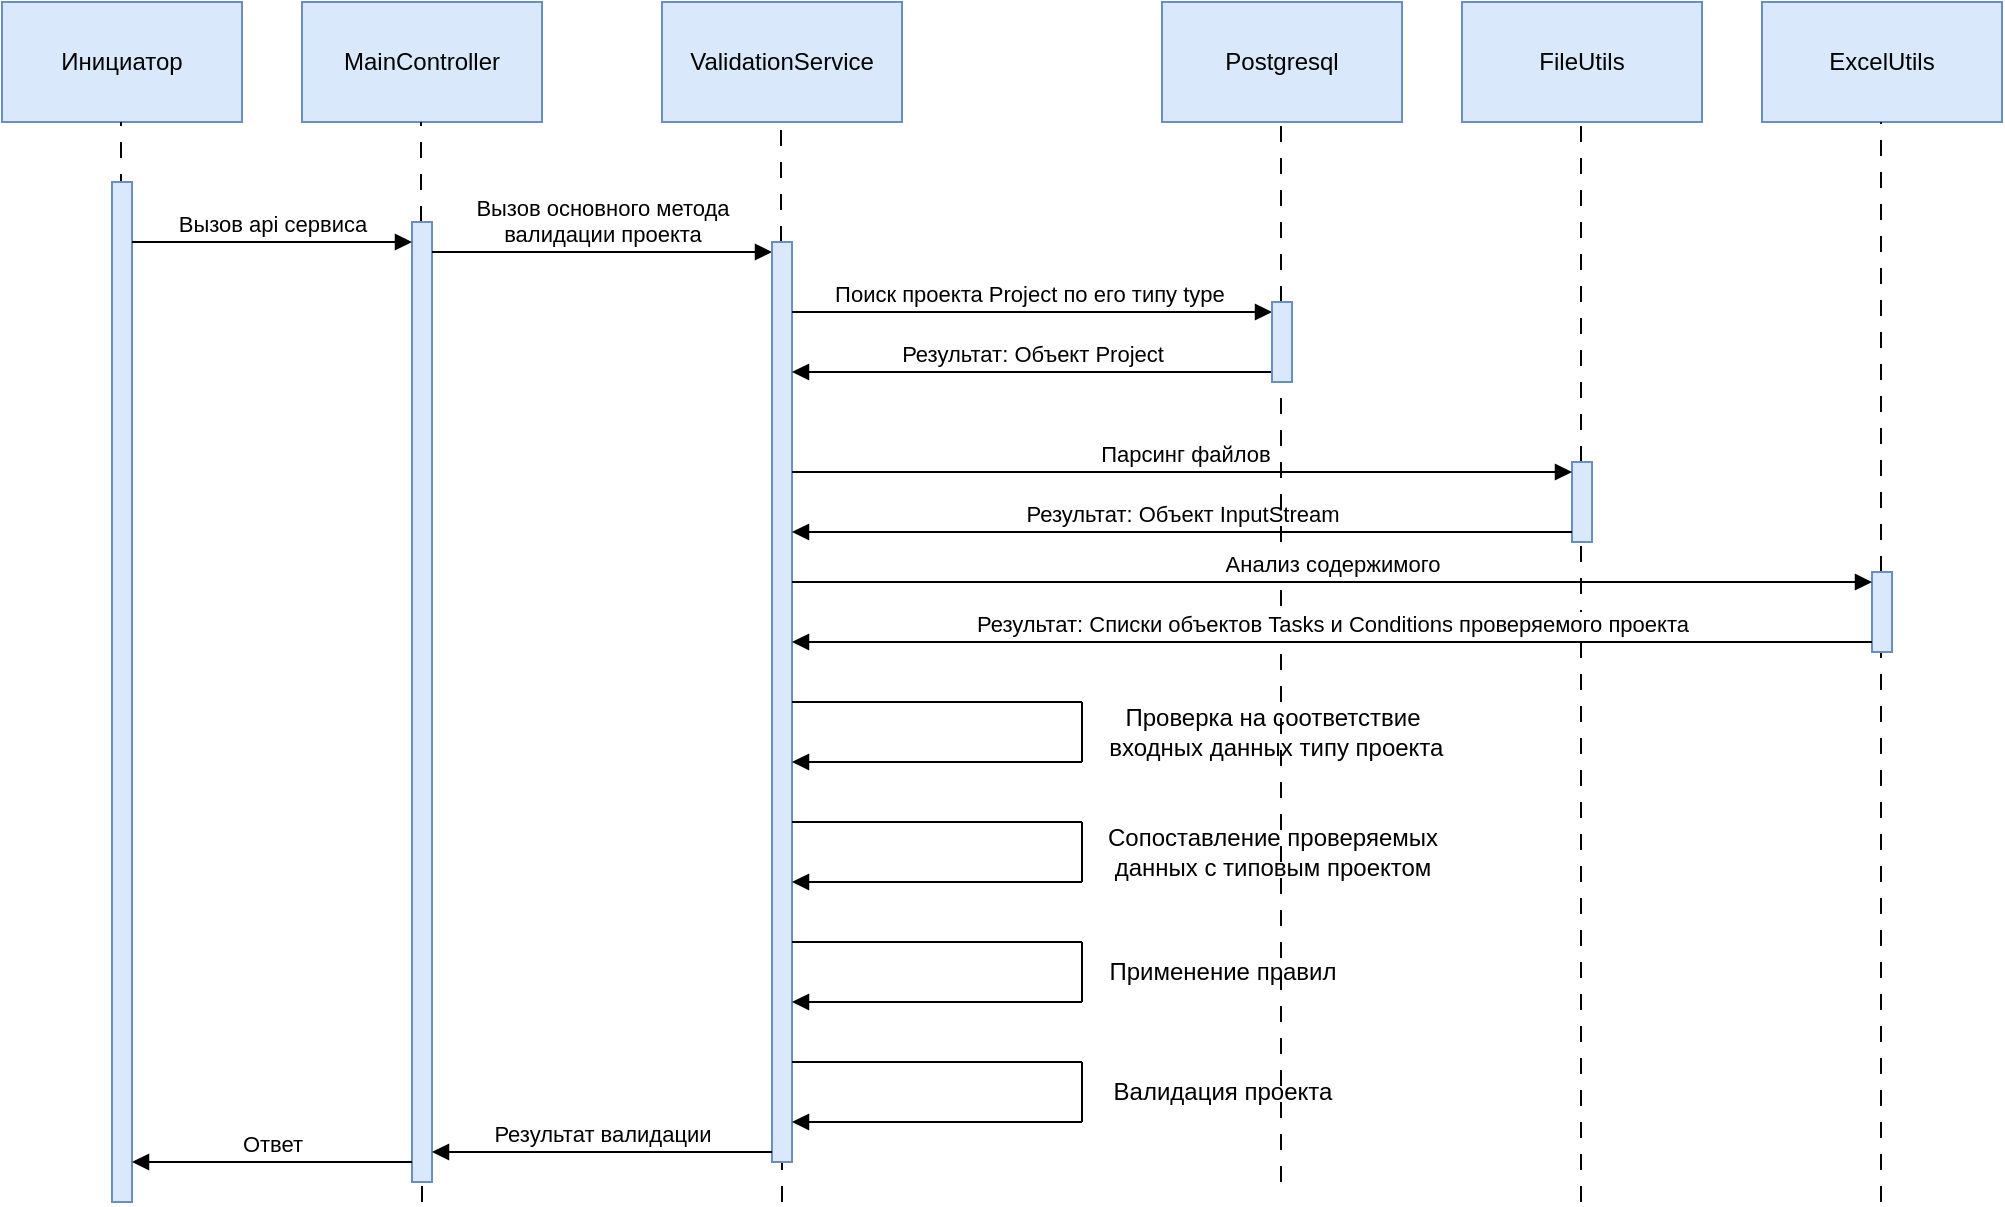 <mxfile version="24.0.1" type="device" pages="3">
  <diagram name="Page-1" id="13e1069c-82ec-6db2-03f1-153e76fe0fe0">
    <mxGraphModel dx="1386" dy="791" grid="1" gridSize="10" guides="1" tooltips="1" connect="1" arrows="1" fold="1" page="1" pageScale="1" pageWidth="1100" pageHeight="850" background="none" math="0" shadow="0">
      <root>
        <mxCell id="0" />
        <mxCell id="1" parent="0" />
        <mxCell id="MmYFUs6cZQGzygTy3TNe-7" value="MainController" style="rounded=0;whiteSpace=wrap;html=1;fillColor=#dae8fc;strokeColor=#6c8ebf;" vertex="1" parent="1">
          <mxGeometry x="370" y="120" width="120" height="60" as="geometry" />
        </mxCell>
        <mxCell id="MmYFUs6cZQGzygTy3TNe-8" value="ValidationService" style="rounded=0;whiteSpace=wrap;html=1;fillColor=#dae8fc;strokeColor=#6c8ebf;" vertex="1" parent="1">
          <mxGeometry x="550" y="120" width="120" height="60" as="geometry" />
        </mxCell>
        <mxCell id="MmYFUs6cZQGzygTy3TNe-9" value="Postgresql" style="rounded=0;whiteSpace=wrap;html=1;fillColor=#dae8fc;strokeColor=#6c8ebf;" vertex="1" parent="1">
          <mxGeometry x="800" y="120" width="120" height="60" as="geometry" />
        </mxCell>
        <mxCell id="MmYFUs6cZQGzygTy3TNe-10" value="" style="endArrow=none;dashed=1;html=1;rounded=0;dashPattern=8 8;" edge="1" parent="1">
          <mxGeometry width="50" height="50" relative="1" as="geometry">
            <mxPoint x="859.5" y="270" as="sourcePoint" />
            <mxPoint x="859.5" y="180" as="targetPoint" />
            <Array as="points">
              <mxPoint x="859.5" y="220" />
            </Array>
          </mxGeometry>
        </mxCell>
        <mxCell id="MmYFUs6cZQGzygTy3TNe-11" value="" style="endArrow=none;dashed=1;html=1;rounded=0;dashPattern=8 8;" edge="1" parent="1">
          <mxGeometry width="50" height="50" relative="1" as="geometry">
            <mxPoint x="429.5" y="230" as="sourcePoint" />
            <mxPoint x="429.5" y="180" as="targetPoint" />
          </mxGeometry>
        </mxCell>
        <mxCell id="MmYFUs6cZQGzygTy3TNe-12" value="" style="endArrow=none;dashed=1;html=1;rounded=0;dashPattern=8 8;" edge="1" parent="1">
          <mxGeometry width="50" height="50" relative="1" as="geometry">
            <mxPoint x="609.5" y="240" as="sourcePoint" />
            <mxPoint x="609.5" y="180" as="targetPoint" />
          </mxGeometry>
        </mxCell>
        <mxCell id="MmYFUs6cZQGzygTy3TNe-13" value="Инициатор" style="rounded=0;whiteSpace=wrap;html=1;fillColor=#dae8fc;strokeColor=#6c8ebf;" vertex="1" parent="1">
          <mxGeometry x="220" y="120" width="120" height="60" as="geometry" />
        </mxCell>
        <mxCell id="MmYFUs6cZQGzygTy3TNe-14" value="" style="endArrow=none;dashed=1;html=1;rounded=0;dashPattern=8 8;" edge="1" parent="1">
          <mxGeometry width="50" height="50" relative="1" as="geometry">
            <mxPoint x="279.5" y="230" as="sourcePoint" />
            <mxPoint x="279.5" y="180" as="targetPoint" />
          </mxGeometry>
        </mxCell>
        <mxCell id="MmYFUs6cZQGzygTy3TNe-19" value="" style="endArrow=none;dashed=1;html=1;rounded=0;dashPattern=8 8;" edge="1" parent="1" target="MmYFUs6cZQGzygTy3TNe-20">
          <mxGeometry width="50" height="50" relative="1" as="geometry">
            <mxPoint x="430" y="720" as="sourcePoint" />
            <mxPoint x="430" y="180" as="targetPoint" />
          </mxGeometry>
        </mxCell>
        <mxCell id="MmYFUs6cZQGzygTy3TNe-20" value="" style="html=1;points=[[0,0,0,0,5],[0,1,0,0,-5],[1,0,0,0,5],[1,1,0,0,-5]];perimeter=orthogonalPerimeter;outlineConnect=0;targetShapes=umlLifeline;portConstraint=eastwest;newEdgeStyle={&quot;curved&quot;:0,&quot;rounded&quot;:0};fillColor=#dae8fc;strokeColor=#6c8ebf;" vertex="1" parent="1">
          <mxGeometry x="425" y="230" width="10" height="480" as="geometry" />
        </mxCell>
        <mxCell id="MmYFUs6cZQGzygTy3TNe-22" value="" style="endArrow=none;dashed=1;html=1;rounded=0;dashPattern=8 8;" edge="1" parent="1" target="MmYFUs6cZQGzygTy3TNe-23">
          <mxGeometry width="50" height="50" relative="1" as="geometry">
            <mxPoint x="280" y="720" as="sourcePoint" />
            <mxPoint x="280" y="180" as="targetPoint" />
          </mxGeometry>
        </mxCell>
        <mxCell id="MmYFUs6cZQGzygTy3TNe-23" value="" style="html=1;points=[[0,0,0,0,5],[0,1,0,0,-5],[1,0,0,0,5],[1,1,0,0,-5]];perimeter=orthogonalPerimeter;outlineConnect=0;targetShapes=umlLifeline;portConstraint=eastwest;newEdgeStyle={&quot;curved&quot;:0,&quot;rounded&quot;:0};fillColor=#dae8fc;strokeColor=#6c8ebf;" vertex="1" parent="1">
          <mxGeometry x="275" y="210" width="10" height="510" as="geometry" />
        </mxCell>
        <mxCell id="MmYFUs6cZQGzygTy3TNe-24" value="Вызов api сервиса" style="html=1;verticalAlign=bottom;endArrow=block;curved=0;rounded=0;" edge="1" parent="1" target="MmYFUs6cZQGzygTy3TNe-20">
          <mxGeometry width="80" relative="1" as="geometry">
            <mxPoint x="285" y="240" as="sourcePoint" />
            <mxPoint x="475" y="240" as="targetPoint" />
          </mxGeometry>
        </mxCell>
        <mxCell id="MmYFUs6cZQGzygTy3TNe-26" value="Вызов основного метода &lt;br&gt;валидации проекта" style="html=1;verticalAlign=bottom;endArrow=block;curved=0;rounded=0;entryX=0;entryY=0;entryDx=0;entryDy=5;entryPerimeter=0;" edge="1" parent="1" source="MmYFUs6cZQGzygTy3TNe-20" target="MmYFUs6cZQGzygTy3TNe-28">
          <mxGeometry width="80" relative="1" as="geometry">
            <mxPoint x="485" y="250" as="sourcePoint" />
            <mxPoint x="675" y="250" as="targetPoint" />
          </mxGeometry>
        </mxCell>
        <mxCell id="MmYFUs6cZQGzygTy3TNe-27" value="" style="endArrow=none;dashed=1;html=1;rounded=0;dashPattern=8 8;" edge="1" parent="1" target="MmYFUs6cZQGzygTy3TNe-28">
          <mxGeometry width="50" height="50" relative="1" as="geometry">
            <mxPoint x="610" y="720" as="sourcePoint" />
            <mxPoint x="610" y="180" as="targetPoint" />
          </mxGeometry>
        </mxCell>
        <mxCell id="MmYFUs6cZQGzygTy3TNe-28" value="" style="html=1;points=[[0,0,0,0,5],[0,1,0,0,-5],[1,0,0,0,5],[1,1,0,0,-5]];perimeter=orthogonalPerimeter;outlineConnect=0;targetShapes=umlLifeline;portConstraint=eastwest;newEdgeStyle={&quot;curved&quot;:0,&quot;rounded&quot;:0};fillColor=#dae8fc;strokeColor=#6c8ebf;" vertex="1" parent="1">
          <mxGeometry x="605" y="240" width="10" height="460" as="geometry" />
        </mxCell>
        <mxCell id="MmYFUs6cZQGzygTy3TNe-29" value="Поиск проекта Project по его типу type&amp;nbsp;" style="html=1;verticalAlign=bottom;endArrow=block;curved=0;rounded=0;entryX=0;entryY=0;entryDx=0;entryDy=5;entryPerimeter=0;" edge="1" parent="1" target="MmYFUs6cZQGzygTy3TNe-31">
          <mxGeometry width="80" relative="1" as="geometry">
            <mxPoint x="615" y="275" as="sourcePoint" />
            <mxPoint x="1185" y="280" as="targetPoint" />
          </mxGeometry>
        </mxCell>
        <mxCell id="MmYFUs6cZQGzygTy3TNe-33" value="Результат: Объект Project" style="html=1;verticalAlign=bottom;endArrow=block;curved=0;rounded=0;exitX=0;exitY=1;exitDx=0;exitDy=-5;exitPerimeter=0;" edge="1" parent="1" source="MmYFUs6cZQGzygTy3TNe-31">
          <mxGeometry width="80" relative="1" as="geometry">
            <mxPoint x="990" y="330" as="sourcePoint" />
            <mxPoint x="615" y="305" as="targetPoint" />
          </mxGeometry>
        </mxCell>
        <mxCell id="MmYFUs6cZQGzygTy3TNe-45" value="Применение правил" style="text;html=1;align=center;verticalAlign=middle;resizable=0;points=[];autosize=1;strokeColor=none;fillColor=none;rounded=0;rotation=0;" vertex="1" parent="1">
          <mxGeometry x="570" y="730" width="140" height="30" relative="1" as="geometry">
            <mxPoint x="760" y="590" as="offset" />
          </mxGeometry>
        </mxCell>
        <mxCell id="MmYFUs6cZQGzygTy3TNe-51" value="Проверка на соответствие&lt;br&gt;&lt;div&gt;&amp;nbsp;входных данных типу проекта&lt;/div&gt;" style="text;html=1;align=center;verticalAlign=middle;resizable=0;points=[];autosize=1;strokeColor=none;fillColor=none;rounded=0;rotation=0;" vertex="1" parent="1">
          <mxGeometry x="570" y="730" width="190" height="40" relative="1" as="geometry">
            <mxPoint x="760" y="465" as="offset" />
          </mxGeometry>
        </mxCell>
        <mxCell id="MmYFUs6cZQGzygTy3TNe-52" value="FileUtils" style="rounded=0;whiteSpace=wrap;html=1;fillColor=#dae8fc;strokeColor=#6c8ebf;" vertex="1" parent="1">
          <mxGeometry x="950" y="120" width="120" height="60" as="geometry" />
        </mxCell>
        <mxCell id="MmYFUs6cZQGzygTy3TNe-53" value="" style="endArrow=none;dashed=1;html=1;rounded=0;dashPattern=8 8;" edge="1" parent="1">
          <mxGeometry width="50" height="50" relative="1" as="geometry">
            <mxPoint x="1009.5" y="350" as="sourcePoint" />
            <mxPoint x="1009.5" y="180" as="targetPoint" />
          </mxGeometry>
        </mxCell>
        <mxCell id="MmYFUs6cZQGzygTy3TNe-54" value="" style="endArrow=none;dashed=1;html=1;rounded=0;dashPattern=8 8;" edge="1" parent="1">
          <mxGeometry width="50" height="50" relative="1" as="geometry">
            <mxPoint x="1009.5" y="720" as="sourcePoint" />
            <mxPoint x="1009.5" y="390" as="targetPoint" />
            <Array as="points">
              <mxPoint x="1009.5" y="520" />
            </Array>
          </mxGeometry>
        </mxCell>
        <mxCell id="MmYFUs6cZQGzygTy3TNe-55" value="" style="html=1;points=[[0,0,0,0,5],[0,1,0,0,-5],[1,0,0,0,5],[1,1,0,0,-5]];perimeter=orthogonalPerimeter;outlineConnect=0;targetShapes=umlLifeline;portConstraint=eastwest;newEdgeStyle={&quot;curved&quot;:0,&quot;rounded&quot;:0};fillColor=#dae8fc;strokeColor=#6c8ebf;" vertex="1" parent="1">
          <mxGeometry x="1005" y="350" width="10" height="40" as="geometry" />
        </mxCell>
        <mxCell id="MmYFUs6cZQGzygTy3TNe-58" value="&amp;nbsp;Парсинг файлов" style="html=1;verticalAlign=bottom;endArrow=block;curved=0;rounded=0;entryX=0;entryY=0;entryDx=0;entryDy=5;entryPerimeter=0;" edge="1" parent="1" source="MmYFUs6cZQGzygTy3TNe-28" target="MmYFUs6cZQGzygTy3TNe-55">
          <mxGeometry width="80" relative="1" as="geometry">
            <mxPoint x="615" y="360" as="sourcePoint" />
            <mxPoint x="1085" y="360" as="targetPoint" />
            <mxPoint as="offset" />
          </mxGeometry>
        </mxCell>
        <mxCell id="MmYFUs6cZQGzygTy3TNe-59" value="Результат: Объект InputStream" style="html=1;verticalAlign=bottom;endArrow=block;curved=0;rounded=0;exitX=0;exitY=1;exitDx=0;exitDy=-5;exitPerimeter=0;" edge="1" parent="1" source="MmYFUs6cZQGzygTy3TNe-55" target="MmYFUs6cZQGzygTy3TNe-28">
          <mxGeometry width="80" relative="1" as="geometry">
            <mxPoint x="1085" y="380" as="sourcePoint" />
            <mxPoint x="615" y="385" as="targetPoint" />
            <mxPoint as="offset" />
          </mxGeometry>
        </mxCell>
        <mxCell id="MmYFUs6cZQGzygTy3TNe-60" value="ExcelUtils" style="rounded=0;whiteSpace=wrap;html=1;fillColor=#dae8fc;strokeColor=#6c8ebf;" vertex="1" parent="1">
          <mxGeometry x="1100" y="120" width="120" height="60" as="geometry" />
        </mxCell>
        <mxCell id="MmYFUs6cZQGzygTy3TNe-61" value="" style="endArrow=none;dashed=1;html=1;rounded=0;dashPattern=8 8;" edge="1" parent="1">
          <mxGeometry width="50" height="50" relative="1" as="geometry">
            <mxPoint x="1159.5" y="405" as="sourcePoint" />
            <mxPoint x="1159.5" y="180" as="targetPoint" />
          </mxGeometry>
        </mxCell>
        <mxCell id="MmYFUs6cZQGzygTy3TNe-62" value="" style="endArrow=none;dashed=1;html=1;rounded=0;dashPattern=8 8;" edge="1" parent="1">
          <mxGeometry width="50" height="50" relative="1" as="geometry">
            <mxPoint x="1159.5" y="720" as="sourcePoint" />
            <mxPoint x="1159.5" y="445" as="targetPoint" />
          </mxGeometry>
        </mxCell>
        <mxCell id="MmYFUs6cZQGzygTy3TNe-63" value="" style="html=1;points=[[0,0,0,0,5],[0,1,0,0,-5],[1,0,0,0,5],[1,1,0,0,-5]];perimeter=orthogonalPerimeter;outlineConnect=0;targetShapes=umlLifeline;portConstraint=eastwest;newEdgeStyle={&quot;curved&quot;:0,&quot;rounded&quot;:0};fillColor=#dae8fc;strokeColor=#6c8ebf;" vertex="1" parent="1">
          <mxGeometry x="1155" y="405" width="10" height="40" as="geometry" />
        </mxCell>
        <mxCell id="MmYFUs6cZQGzygTy3TNe-65" value="" style="endArrow=none;dashed=1;html=1;rounded=0;dashPattern=8 8;" edge="1" parent="1">
          <mxGeometry width="50" height="50" relative="1" as="geometry">
            <mxPoint x="859.5" y="710" as="sourcePoint" />
            <mxPoint x="859.5" y="300" as="targetPoint" />
          </mxGeometry>
        </mxCell>
        <mxCell id="MmYFUs6cZQGzygTy3TNe-31" value="" style="html=1;points=[[0,0,0,0,5],[0,1,0,0,-5],[1,0,0,0,5],[1,1,0,0,-5]];perimeter=orthogonalPerimeter;outlineConnect=0;targetShapes=umlLifeline;portConstraint=eastwest;newEdgeStyle={&quot;curved&quot;:0,&quot;rounded&quot;:0};fillColor=#dae8fc;strokeColor=#6c8ebf;" vertex="1" parent="1">
          <mxGeometry x="855" y="270" width="10" height="40" as="geometry" />
        </mxCell>
        <mxCell id="MmYFUs6cZQGzygTy3TNe-66" value="Анализ содержимого" style="html=1;verticalAlign=bottom;endArrow=block;curved=0;rounded=0;entryX=0;entryY=0;entryDx=0;entryDy=5;entryPerimeter=0;" edge="1" parent="1" target="MmYFUs6cZQGzygTy3TNe-63">
          <mxGeometry width="80" relative="1" as="geometry">
            <mxPoint x="615" y="410" as="sourcePoint" />
            <mxPoint x="1265" y="410" as="targetPoint" />
            <mxPoint as="offset" />
          </mxGeometry>
        </mxCell>
        <mxCell id="MmYFUs6cZQGzygTy3TNe-68" value="Результат: Списки объектов Tasks и Conditions проверяемого проекта" style="html=1;verticalAlign=bottom;endArrow=block;curved=0;rounded=0;exitX=0;exitY=1;exitDx=0;exitDy=-5;exitPerimeter=0;" edge="1" parent="1" source="MmYFUs6cZQGzygTy3TNe-63" target="MmYFUs6cZQGzygTy3TNe-28">
          <mxGeometry width="80" relative="1" as="geometry">
            <mxPoint x="1265" y="440" as="sourcePoint" />
            <mxPoint x="615" y="440" as="targetPoint" />
            <mxPoint as="offset" />
          </mxGeometry>
        </mxCell>
        <mxCell id="MmYFUs6cZQGzygTy3TNe-80" value="" style="group" vertex="1" connectable="0" parent="1">
          <mxGeometry x="615" y="530" width="145" height="30" as="geometry" />
        </mxCell>
        <mxCell id="MmYFUs6cZQGzygTy3TNe-76" value="" style="endArrow=none;html=1;rounded=0;" edge="1" parent="MmYFUs6cZQGzygTy3TNe-80">
          <mxGeometry width="50" height="50" relative="1" as="geometry">
            <mxPoint x="145" as="sourcePoint" />
            <mxPoint as="targetPoint" />
          </mxGeometry>
        </mxCell>
        <mxCell id="MmYFUs6cZQGzygTy3TNe-77" value="" style="endArrow=block;html=1;rounded=0;startArrow=none;startFill=0;endFill=1;" edge="1" parent="MmYFUs6cZQGzygTy3TNe-80">
          <mxGeometry width="50" height="50" relative="1" as="geometry">
            <mxPoint x="145" y="30" as="sourcePoint" />
            <mxPoint y="30" as="targetPoint" />
          </mxGeometry>
        </mxCell>
        <mxCell id="MmYFUs6cZQGzygTy3TNe-79" value="" style="endArrow=none;html=1;rounded=0;" edge="1" parent="MmYFUs6cZQGzygTy3TNe-80">
          <mxGeometry width="50" height="50" relative="1" as="geometry">
            <mxPoint x="145" y="30" as="sourcePoint" />
            <mxPoint x="145" as="targetPoint" />
          </mxGeometry>
        </mxCell>
        <mxCell id="MmYFUs6cZQGzygTy3TNe-81" value="" style="group" vertex="1" connectable="0" parent="1">
          <mxGeometry x="615" y="470" width="145" height="30" as="geometry" />
        </mxCell>
        <mxCell id="MmYFUs6cZQGzygTy3TNe-74" value="" style="endArrow=none;html=1;rounded=0;" edge="1" parent="MmYFUs6cZQGzygTy3TNe-81">
          <mxGeometry width="50" height="50" relative="1" as="geometry">
            <mxPoint x="145" as="sourcePoint" />
            <mxPoint as="targetPoint" />
          </mxGeometry>
        </mxCell>
        <mxCell id="MmYFUs6cZQGzygTy3TNe-75" value="" style="endArrow=block;html=1;rounded=0;endFill=1;" edge="1" parent="MmYFUs6cZQGzygTy3TNe-81">
          <mxGeometry width="50" height="50" relative="1" as="geometry">
            <mxPoint x="145" y="30" as="sourcePoint" />
            <mxPoint y="30" as="targetPoint" />
          </mxGeometry>
        </mxCell>
        <mxCell id="MmYFUs6cZQGzygTy3TNe-78" value="" style="endArrow=none;html=1;rounded=0;" edge="1" parent="MmYFUs6cZQGzygTy3TNe-81">
          <mxGeometry width="50" height="50" relative="1" as="geometry">
            <mxPoint x="145" y="30" as="sourcePoint" />
            <mxPoint x="145" as="targetPoint" />
          </mxGeometry>
        </mxCell>
        <mxCell id="MmYFUs6cZQGzygTy3TNe-82" value="" style="group" vertex="1" connectable="0" parent="1">
          <mxGeometry x="615" y="590" width="145" height="30" as="geometry" />
        </mxCell>
        <mxCell id="MmYFUs6cZQGzygTy3TNe-83" value="" style="endArrow=none;html=1;rounded=0;" edge="1" parent="MmYFUs6cZQGzygTy3TNe-82">
          <mxGeometry width="50" height="50" relative="1" as="geometry">
            <mxPoint x="145" as="sourcePoint" />
            <mxPoint as="targetPoint" />
          </mxGeometry>
        </mxCell>
        <mxCell id="MmYFUs6cZQGzygTy3TNe-84" value="" style="endArrow=block;html=1;rounded=0;startArrow=none;startFill=0;endFill=1;" edge="1" parent="MmYFUs6cZQGzygTy3TNe-82">
          <mxGeometry width="50" height="50" relative="1" as="geometry">
            <mxPoint x="145" y="30" as="sourcePoint" />
            <mxPoint y="30" as="targetPoint" />
          </mxGeometry>
        </mxCell>
        <mxCell id="MmYFUs6cZQGzygTy3TNe-85" value="" style="endArrow=none;html=1;rounded=0;" edge="1" parent="MmYFUs6cZQGzygTy3TNe-82">
          <mxGeometry width="50" height="50" relative="1" as="geometry">
            <mxPoint x="145" y="30" as="sourcePoint" />
            <mxPoint x="145" as="targetPoint" />
          </mxGeometry>
        </mxCell>
        <mxCell id="MmYFUs6cZQGzygTy3TNe-86" value="Сопоставление проверяемых &lt;br&gt;данных с типовым проектом" style="text;html=1;align=center;verticalAlign=middle;resizable=0;points=[];autosize=1;strokeColor=none;fillColor=none;rounded=0;rotation=0;" vertex="1" parent="1">
          <mxGeometry x="570" y="730" width="190" height="40" relative="1" as="geometry">
            <mxPoint x="760" y="525" as="offset" />
          </mxGeometry>
        </mxCell>
        <mxCell id="MmYFUs6cZQGzygTy3TNe-87" value="" style="group" vertex="1" connectable="0" parent="1">
          <mxGeometry x="615" y="650" width="145" height="30" as="geometry" />
        </mxCell>
        <mxCell id="MmYFUs6cZQGzygTy3TNe-88" value="" style="endArrow=none;html=1;rounded=0;" edge="1" parent="MmYFUs6cZQGzygTy3TNe-87">
          <mxGeometry width="50" height="50" relative="1" as="geometry">
            <mxPoint x="145" as="sourcePoint" />
            <mxPoint as="targetPoint" />
          </mxGeometry>
        </mxCell>
        <mxCell id="MmYFUs6cZQGzygTy3TNe-89" value="" style="endArrow=block;html=1;rounded=0;startArrow=none;startFill=0;endFill=1;" edge="1" parent="MmYFUs6cZQGzygTy3TNe-87">
          <mxGeometry width="50" height="50" relative="1" as="geometry">
            <mxPoint x="145" y="30" as="sourcePoint" />
            <mxPoint y="30" as="targetPoint" />
          </mxGeometry>
        </mxCell>
        <mxCell id="MmYFUs6cZQGzygTy3TNe-90" value="" style="endArrow=none;html=1;rounded=0;" edge="1" parent="MmYFUs6cZQGzygTy3TNe-87">
          <mxGeometry width="50" height="50" relative="1" as="geometry">
            <mxPoint x="145" y="30" as="sourcePoint" />
            <mxPoint x="145" as="targetPoint" />
          </mxGeometry>
        </mxCell>
        <mxCell id="MmYFUs6cZQGzygTy3TNe-91" value="Валидация проекта" style="text;html=1;align=center;verticalAlign=middle;resizable=0;points=[];autosize=1;strokeColor=none;fillColor=none;rounded=0;rotation=0;" vertex="1" parent="1">
          <mxGeometry x="570" y="730" width="130" height="30" relative="1" as="geometry">
            <mxPoint x="765" y="650" as="offset" />
          </mxGeometry>
        </mxCell>
        <mxCell id="MmYFUs6cZQGzygTy3TNe-92" value="Результат валидации" style="html=1;verticalAlign=bottom;endArrow=block;curved=0;rounded=0;exitX=0;exitY=1;exitDx=0;exitDy=-5;exitPerimeter=0;" edge="1" parent="1" source="MmYFUs6cZQGzygTy3TNe-28" target="MmYFUs6cZQGzygTy3TNe-20">
          <mxGeometry width="80" relative="1" as="geometry">
            <mxPoint x="550" y="649" as="sourcePoint" />
            <mxPoint x="480" y="695" as="targetPoint" />
          </mxGeometry>
        </mxCell>
        <mxCell id="MmYFUs6cZQGzygTy3TNe-93" value="Ответ" style="html=1;verticalAlign=bottom;endArrow=block;curved=0;rounded=0;" edge="1" parent="1">
          <mxGeometry width="80" relative="1" as="geometry">
            <mxPoint x="425" y="700" as="sourcePoint" />
            <mxPoint x="285" y="700" as="targetPoint" />
          </mxGeometry>
        </mxCell>
      </root>
    </mxGraphModel>
  </diagram>
  <diagram id="PRF5LDA3EEPI-L0ZkVT_" name="Страница — 2">
    <mxGraphModel dx="1980" dy="1130" grid="1" gridSize="10" guides="1" tooltips="1" connect="1" arrows="1" fold="1" page="1" pageScale="1" pageWidth="827" pageHeight="1169" math="0" shadow="0">
      <root>
        <mxCell id="0" />
        <mxCell id="1" parent="0" />
        <mxCell id="qxXaemMVT7khjHGidhKM-1" value="&lt;p style=&quot;margin:0px;margin-top:4px;text-align:center;&quot;&gt;&lt;b&gt;Condition&lt;/b&gt;&lt;/p&gt;&lt;hr size=&quot;1&quot;/&gt;&lt;p style=&quot;margin:0 0 0 4px;line-height:1.6;&quot;&gt; description: String&lt;br/&gt; project: Project&lt;br/&gt; type: String&lt;br/&gt; result: Boolean&lt;br/&gt; id: Long&lt;br/&gt; isPresentByPlan: Boolean&lt;br/&gt; value: String&lt;/p&gt;" style="verticalAlign=top;align=left;overflow=fill;fontSize=14;fontFamily=Helvetica;html=1;rounded=0;shadow=0;comic=0;labelBackgroundColor=none;strokeWidth=1;" vertex="1" parent="1">
          <mxGeometry x="560" y="359" width="198" height="203" as="geometry" />
        </mxCell>
        <mxCell id="qxXaemMVT7khjHGidhKM-2" value="&lt;p style=&quot;margin:0px;margin-top:4px;text-align:center;&quot;&gt;&lt;b&gt;MainController&lt;/b&gt;&lt;/p&gt;&lt;hr size=&quot;1&quot;/&gt;&lt;p style=&quot;margin:0 0 0 4px;line-height:1.6;&quot;&gt;+ validateRequest(Request): ResponseEntity&amp;lt;String&amp;gt;&lt;/p&gt;" style="verticalAlign=top;align=left;overflow=fill;fontSize=14;fontFamily=Helvetica;html=1;rounded=0;shadow=0;comic=0;labelBackgroundColor=none;strokeWidth=1;" vertex="1" parent="1">
          <mxGeometry x="30" y="726.5" width="372" height="67" as="geometry" />
        </mxCell>
        <mxCell id="qxXaemMVT7khjHGidhKM-3" value="&lt;p style=&quot;margin:0px;margin-top:4px;text-align:center;&quot;&gt;&lt;b&gt;Plan&lt;/b&gt;&lt;/p&gt;&lt;hr size=&quot;1&quot;/&gt;&lt;p style=&quot;margin:0 0 0 4px;line-height:1.6;&quot;&gt;+ containsInPlan(Task): boolean&lt;br/&gt;+ validateProvidedConditions(): boolean&lt;br/&gt;+ getTaskByType(String): Task&lt;br/&gt;+ indexOfTaskInPlan(Task): int&lt;br/&gt;+ validateProvidedTasks(): boolean&lt;/p&gt;&lt;hr size=&quot;1&quot;/&gt;&lt;p style=&quot;margin:0 0 0 4px;line-height:1.6;&quot;&gt; result: String&lt;br/&gt; isEmpty: boolean&lt;br/&gt; providedTasks: List&amp;lt;Task&amp;gt;&lt;br/&gt; validationResult: List&amp;lt;ValidationResult&amp;gt;&lt;br/&gt; providedConditions: List&amp;lt;Condition&amp;gt;&lt;/p&gt;" style="verticalAlign=top;align=left;overflow=fill;fontSize=14;fontFamily=Helvetica;html=1;rounded=0;shadow=0;comic=0;labelBackgroundColor=none;strokeWidth=1;" vertex="1" parent="1">
          <mxGeometry x="898" y="334" width="256" height="253" as="geometry" />
        </mxCell>
        <mxCell id="qxXaemMVT7khjHGidhKM-4" value="&lt;p style=&quot;margin:0px;margin-top:4px;text-align:center;&quot;&gt;&lt;b&gt;Project&lt;/b&gt;&lt;/p&gt;&lt;hr size=&quot;1&quot;/&gt;&lt;p style=&quot;margin:0 0 0 4px;line-height:1.6;&quot;&gt; conditions: List&amp;lt;Condition&amp;gt;&lt;br/&gt; type: String&lt;br/&gt; tasks: List&amp;lt;Task&amp;gt;&lt;br/&gt; id: Long&lt;/p&gt;" style="verticalAlign=top;align=left;overflow=fill;fontSize=14;fontFamily=Helvetica;html=1;rounded=0;shadow=0;comic=0;labelBackgroundColor=none;strokeWidth=1;" vertex="1" parent="1">
          <mxGeometry x="930" y="100" width="192" height="130" as="geometry" />
        </mxCell>
        <mxCell id="qxXaemMVT7khjHGidhKM-5" value="&lt;p style=&quot;margin:0px;margin-top:4px;text-align:center;&quot;&gt;&lt;i&gt;&amp;lt;&amp;lt;interface&amp;gt;&amp;gt;&lt;/i&gt;&lt;br/&gt;&lt;b&gt;ProjectRepository&lt;/b&gt;&lt;/p&gt;&lt;hr size=&quot;1&quot;/&gt;&lt;p style=&quot;margin:0 0 0 4px;line-height:1.6;&quot;&gt;+ getProjectByType(String): Optional&amp;lt;Project&amp;gt;&lt;/p&gt;" style="verticalAlign=top;align=left;overflow=fill;fontSize=14;fontFamily=Helvetica;html=1;rounded=0;shadow=0;comic=0;labelBackgroundColor=none;strokeWidth=1;" vertex="1" parent="1">
          <mxGeometry x="873.5" y="933" width="305" height="87" as="geometry" />
        </mxCell>
        <mxCell id="qxXaemMVT7khjHGidhKM-6" value="&lt;p style=&quot;margin:0px;margin-top:4px;text-align:center;&quot;&gt;&lt;b&gt;Request&lt;/b&gt;&lt;/p&gt;&lt;hr size=&quot;1&quot;/&gt;&lt;p style=&quot;margin:0 0 0 4px;line-height:1.6;&quot;&gt;+ equals(Object): boolean&lt;br/&gt;# canEqual(Object): boolean&lt;br/&gt;+ hashCode(): int&lt;br/&gt;+ toString(): String&lt;/p&gt;&lt;hr size=&quot;1&quot;/&gt;&lt;p style=&quot;margin:0 0 0 4px;line-height:1.6;&quot;&gt; projectType: String&lt;br/&gt; requestFile: MultipartFile[]&lt;/p&gt;" style="verticalAlign=top;align=left;overflow=fill;fontSize=14;fontFamily=Helvetica;html=1;rounded=0;shadow=0;comic=0;labelBackgroundColor=none;strokeWidth=1;" vertex="1" parent="1">
          <mxGeometry x="330" y="850" width="270" height="197.5" as="geometry" />
        </mxCell>
        <mxCell id="qxXaemMVT7khjHGidhKM-7" value="&lt;p style=&quot;margin:0px;margin-top:4px;text-align:center;&quot;&gt;&lt;i&gt;&amp;lt;&amp;lt;interface&amp;gt;&amp;gt;&lt;/i&gt;&lt;br/&gt;&lt;b&gt;RuleService&lt;/b&gt;&lt;/p&gt;&lt;hr size=&quot;1&quot;/&gt;&lt;p style=&quot;margin:0 0 0 4px;line-height:1.6;&quot;&gt;+ applyRule(Plan, Condition): void&lt;/p&gt;&lt;hr size=&quot;1&quot;/&gt;&lt;p style=&quot;margin:0 0 0 4px;line-height:1.6;&quot;&gt; ruleType: String&lt;/p&gt;" style="verticalAlign=top;align=left;overflow=fill;fontSize=14;fontFamily=Helvetica;html=1;rounded=0;shadow=0;comic=0;labelBackgroundColor=none;strokeWidth=1;" vertex="1" parent="1">
          <mxGeometry x="1610" y="700" width="230" height="118" as="geometry" />
        </mxCell>
        <mxCell id="qxXaemMVT7khjHGidhKM-8" value="&lt;p style=&quot;margin:0px;margin-top:4px;text-align:center;&quot;&gt;&lt;b&gt;RuleServiceImplDesk&lt;/b&gt;&lt;/p&gt;&lt;hr size=&quot;1&quot;/&gt;&lt;p style=&quot;margin:0 0 0 4px;line-height:1.6;&quot;&gt;+ applyRule(Plan, Condition): void&lt;/p&gt;&lt;hr size=&quot;1&quot;/&gt;&lt;p style=&quot;margin:0 0 0 4px;line-height:1.6;&quot;&gt; RULE_TYPE: String&lt;/p&gt;" style="verticalAlign=top;align=left;overflow=fill;fontSize=14;fontFamily=Helvetica;html=1;rounded=0;shadow=0;comic=0;labelBackgroundColor=none;strokeWidth=1;" vertex="1" parent="1">
          <mxGeometry x="1610" y="560" width="230" height="105" as="geometry" />
        </mxCell>
        <mxCell id="qxXaemMVT7khjHGidhKM-9" value="&lt;p style=&quot;margin:0px;margin-top:4px;text-align:center;&quot;&gt;&lt;b&gt;RuleServiceImplMint&lt;/b&gt;&lt;/p&gt;&lt;hr size=&quot;1&quot;/&gt;&lt;p style=&quot;margin:0 0 0 4px;line-height:1.6;&quot;&gt;+ applyRule(Plan, Condition): void&lt;/p&gt;&lt;hr size=&quot;1&quot;/&gt;&lt;p style=&quot;margin:0 0 0 4px;line-height:1.6;&quot;&gt; RULE_TYPE: String&lt;/p&gt;" style="verticalAlign=top;align=left;overflow=fill;fontSize=14;fontFamily=Helvetica;html=1;rounded=0;shadow=0;comic=0;labelBackgroundColor=none;strokeWidth=1;" vertex="1" parent="1">
          <mxGeometry x="1918" y="707.75" width="232" height="102.5" as="geometry" />
        </mxCell>
        <mxCell id="qxXaemMVT7khjHGidhKM-10" value="&lt;p style=&quot;margin:0px;margin-top:4px;text-align:center;&quot;&gt;&lt;b&gt;RuleServiceImplTemp&lt;/b&gt;&lt;/p&gt;&lt;hr size=&quot;1&quot;/&gt;&lt;p style=&quot;margin:0 0 0 4px;line-height:1.6;&quot;&gt;+ applyRule(Plan, Condition): void&lt;/p&gt;&lt;hr size=&quot;1&quot;/&gt;&lt;p style=&quot;margin:0 0 0 4px;line-height:1.6;&quot;&gt; RULE_TYPE: String&lt;/p&gt;" style="verticalAlign=top;align=left;overflow=fill;fontSize=14;fontFamily=Helvetica;html=1;rounded=0;shadow=0;comic=0;labelBackgroundColor=none;strokeWidth=1;" vertex="1" parent="1">
          <mxGeometry x="1610" y="862" width="230" height="108" as="geometry" />
        </mxCell>
        <mxCell id="qxXaemMVT7khjHGidhKM-11" value="&lt;p style=&quot;margin:0px;margin-top:4px;text-align:center;&quot;&gt;&lt;b&gt;RuleTypeMapper&lt;/b&gt;&lt;/p&gt;&lt;hr size=&quot;1&quot;/&gt;&lt;p style=&quot;margin:0 0 0 4px;line-height:1.6;&quot;&gt;+ init(): void&lt;br/&gt;+ getRuleServiceByRuleType(String): RuleService&lt;/p&gt;" style="verticalAlign=top;align=left;overflow=fill;fontSize=14;fontFamily=Helvetica;html=1;rounded=0;shadow=0;comic=0;labelBackgroundColor=none;strokeWidth=1;" vertex="1" parent="1">
          <mxGeometry x="1230" y="719" width="329" height="82" as="geometry" />
        </mxCell>
        <mxCell id="qxXaemMVT7khjHGidhKM-12" value="&lt;p style=&quot;margin:0px;margin-top:4px;text-align:center;&quot;&gt;&lt;b&gt;Task&lt;/b&gt;&lt;/p&gt;&lt;hr size=&quot;1&quot;/&gt;&lt;p style=&quot;margin:0 0 0 4px;line-height:1.6;&quot;&gt;+ containsInTasks(List&amp;lt;Task&amp;gt;): boolean&lt;br/&gt;+ equals(Object): boolean&lt;/p&gt;&lt;hr size=&quot;1&quot;/&gt;&lt;p style=&quot;margin:0 0 0 4px;line-height:1.6;&quot;&gt; project: Project&lt;br/&gt; orderByPlan: int&lt;br/&gt; type: String&lt;br/&gt; duration: Duration&lt;br/&gt; id: Long&lt;br/&gt; order: int&lt;br/&gt; costs: int&lt;br/&gt; date: Date&lt;br/&gt; providedByRule: boolean&lt;br/&gt; presentedByPlan: Boolean&lt;br/&gt; isRequiredByRule: boolean&lt;br/&gt; status: String&lt;br/&gt; valid: boolean&lt;/p&gt;" style="verticalAlign=top;align=left;overflow=fill;fontSize=14;fontFamily=Helvetica;html=1;rounded=0;shadow=0;comic=0;labelBackgroundColor=none;strokeWidth=1;" vertex="1" parent="1">
          <mxGeometry x="1290" y="279" width="243" height="363" as="geometry" />
        </mxCell>
        <mxCell id="qxXaemMVT7khjHGidhKM-13" value="&lt;p style=&quot;margin:0px;margin-top:4px;text-align:center;&quot;&gt;&lt;i&gt;&amp;lt;&amp;lt;interface&amp;gt;&amp;gt;&lt;/i&gt;&lt;br/&gt;&lt;b&gt;ValidationService&lt;/b&gt;&lt;/p&gt;&lt;hr size=&quot;1&quot;/&gt;&lt;p style=&quot;margin:0 0 0 4px;line-height:1.6;&quot;&gt;+ validateProject(Request): Plan&lt;/p&gt;" style="verticalAlign=top;align=left;overflow=fill;fontSize=14;fontFamily=Helvetica;html=1;rounded=0;shadow=0;comic=0;labelBackgroundColor=none;strokeWidth=1;" vertex="1" parent="1">
          <mxGeometry x="560" y="719" width="229.5" height="81" as="geometry" />
        </mxCell>
        <mxCell id="qxXaemMVT7khjHGidhKM-14" value="&lt;p style=&quot;margin:0px;margin-top:4px;text-align:center;&quot;&gt;&lt;b&gt;ValidationServiceImpl&lt;/b&gt;&lt;/p&gt;&lt;hr size=&quot;1&quot;/&gt;&lt;p style=&quot;margin:0 0 0 4px;line-height:1.6;&quot;&gt;+ validateTasks(Plan): void&lt;br/&gt;+ validateProject(Request): Plan&lt;br/&gt;+ preprocessRequest(Request): Plan&lt;br/&gt;+ checkPresentedTasksInPlan(Plan): void&lt;br/&gt;+ validatePlan(Plan): Plan&lt;br/&gt;+ implementRules(Plan): void&lt;/p&gt;" style="verticalAlign=top;align=left;overflow=fill;fontSize=14;fontFamily=Helvetica;html=1;rounded=0;shadow=0;comic=0;labelBackgroundColor=none;strokeWidth=1;" vertex="1" parent="1">
          <mxGeometry x="871" y="669" width="310" height="182" as="geometry" />
        </mxCell>
        <mxCell id="qxXaemMVT7khjHGidhKM-19" value="" style="html=1;rounded=1;edgeStyle=orthogonalEdgeStyle;dashed=0;startArrow=diamondThinstartSize=12;endArrow=openThin;endSize=12;strokeColor=#595959;exitX=1.000;exitY=0.500;exitDx=0;exitDy=0;entryX=0.000;entryY=0.500;entryDx=0;entryDy=0;" edge="1" parent="1" source="qxXaemMVT7khjHGidhKM-2" target="qxXaemMVT7khjHGidhKM-13">
          <mxGeometry width="50" height="50" relative="1" as="geometry">
            <Array as="points" />
          </mxGeometry>
        </mxCell>
        <mxCell id="qxXaemMVT7khjHGidhKM-23" value="" style="html=1;rounded=1;edgeStyle=orthogonalEdgeStyle;dashed=0;startArrow=diamondThinstartSize=12;endArrow=openThin;endSize=12;strokeColor=#595959;exitX=0.000;exitY=0.500;exitDx=0;exitDy=0;entryX=1.000;entryY=0.500;entryDx=0;entryDy=0;" edge="1" parent="1" source="qxXaemMVT7khjHGidhKM-3" target="qxXaemMVT7khjHGidhKM-1">
          <mxGeometry width="50" height="50" relative="1" as="geometry">
            <Array as="points" />
          </mxGeometry>
        </mxCell>
        <mxCell id="qxXaemMVT7khjHGidhKM-27" value="" style="html=1;rounded=1;edgeStyle=orthogonalEdgeStyle;dashed=0;startArrow=none;endArrow=block;endSize=12;strokeColor=#000082;exitX=0.500;exitY=0.000;exitDx=0;exitDy=0;entryX=0.500;entryY=1.000;entryDx=0;entryDy=0;" edge="1" parent="1" source="qxXaemMVT7khjHGidhKM-3" target="qxXaemMVT7khjHGidhKM-4">
          <mxGeometry width="50" height="50" relative="1" as="geometry">
            <Array as="points" />
          </mxGeometry>
        </mxCell>
        <mxCell id="qxXaemMVT7khjHGidhKM-28" value="" style="html=1;rounded=1;edgeStyle=orthogonalEdgeStyle;dashed=0;startArrow=diamondThinstartSize=12;endArrow=openThin;endSize=12;strokeColor=#595959;exitX=1.000;exitY=0.500;exitDx=0;exitDy=0;entryX=0.000;entryY=0.500;entryDx=0;entryDy=0;" edge="1" parent="1" source="qxXaemMVT7khjHGidhKM-3" target="qxXaemMVT7khjHGidhKM-12">
          <mxGeometry width="50" height="50" relative="1" as="geometry">
            <Array as="points" />
          </mxGeometry>
        </mxCell>
        <mxCell id="qxXaemMVT7khjHGidhKM-32" value="" style="html=1;rounded=1;edgeStyle=orthogonalEdgeStyle;dashed=0;startArrow=diamondThinstartSize=12;endArrow=openThin;endSize=12;strokeColor=#595959;entryX=0.209;entryY=-0.002;entryDx=0;entryDy=0;entryPerimeter=0;" edge="1" parent="1" source="qxXaemMVT7khjHGidhKM-4" target="qxXaemMVT7khjHGidhKM-1">
          <mxGeometry width="50" height="50" relative="1" as="geometry">
            <Array as="points">
              <mxPoint x="601" y="150" />
            </Array>
            <mxPoint x="860" y="110" as="sourcePoint" />
          </mxGeometry>
        </mxCell>
        <mxCell id="qxXaemMVT7khjHGidhKM-36" value="" style="html=1;rounded=1;edgeStyle=orthogonalEdgeStyle;dashed=0;startArrow=diamondThinstartSize=12;endArrow=openThin;endSize=12;strokeColor=#595959;exitX=1;exitY=0.75;exitDx=0;exitDy=0;entryX=0.5;entryY=0;entryDx=0;entryDy=0;" edge="1" parent="1" source="qxXaemMVT7khjHGidhKM-4" target="qxXaemMVT7khjHGidhKM-12">
          <mxGeometry width="50" height="50" relative="1" as="geometry">
            <Array as="points">
              <mxPoint x="1122" y="200" />
              <mxPoint x="1412" y="200" />
            </Array>
            <mxPoint x="1122" y="165" as="sourcePoint" />
            <mxPoint x="1260" y="200" as="targetPoint" />
          </mxGeometry>
        </mxCell>
        <mxCell id="qxXaemMVT7khjHGidhKM-40" value="" style="html=1;rounded=1;edgeStyle=orthogonalEdgeStyle;dashed=1;startArrow=none;endArrow=block;endSize=12;strokeColor=#008200;exitX=0.500;exitY=1.000;exitDx=0;exitDy=0;entryX=0.500;entryY=0.000;entryDx=0;entryDy=0;" edge="1" parent="1" source="qxXaemMVT7khjHGidhKM-8" target="qxXaemMVT7khjHGidhKM-7">
          <mxGeometry width="50" height="50" relative="1" as="geometry">
            <Array as="points" />
          </mxGeometry>
        </mxCell>
        <mxCell id="qxXaemMVT7khjHGidhKM-41" value="" style="html=1;rounded=1;edgeStyle=orthogonalEdgeStyle;dashed=1;startArrow=none;endArrow=block;endSize=12;strokeColor=#008200;exitX=0.000;exitY=0.500;exitDx=0;exitDy=0;entryX=1.000;entryY=0.500;entryDx=0;entryDy=0;" edge="1" parent="1" source="qxXaemMVT7khjHGidhKM-9" target="qxXaemMVT7khjHGidhKM-7">
          <mxGeometry width="50" height="50" relative="1" as="geometry">
            <Array as="points" />
          </mxGeometry>
        </mxCell>
        <mxCell id="qxXaemMVT7khjHGidhKM-42" value="" style="html=1;rounded=1;edgeStyle=orthogonalEdgeStyle;dashed=1;startArrow=none;endArrow=block;endSize=12;strokeColor=#008200;exitX=0.500;exitY=0.000;exitDx=0;exitDy=0;entryX=0.500;entryY=1.000;entryDx=0;entryDy=0;" edge="1" parent="1" source="qxXaemMVT7khjHGidhKM-10" target="qxXaemMVT7khjHGidhKM-7">
          <mxGeometry width="50" height="50" relative="1" as="geometry">
            <Array as="points" />
          </mxGeometry>
        </mxCell>
        <mxCell id="qxXaemMVT7khjHGidhKM-43" value="" style="html=1;rounded=1;edgeStyle=orthogonalEdgeStyle;dashed=0;startArrow=diamondThinstartSize=12;endArrow=openThin;endSize=12;strokeColor=#595959;exitX=1.000;exitY=0.500;exitDx=0;exitDy=0;entryX=0.000;entryY=0.500;entryDx=0;entryDy=0;" edge="1" parent="1" source="qxXaemMVT7khjHGidhKM-11" target="qxXaemMVT7khjHGidhKM-7">
          <mxGeometry width="50" height="50" relative="1" as="geometry">
            <Array as="points" />
          </mxGeometry>
        </mxCell>
        <mxCell id="qxXaemMVT7khjHGidhKM-45" value="*" style="edgeLabel;resizable=0;html=1;align=left;verticalAlign=top;strokeColor=default;" vertex="1" connectable="0" parent="qxXaemMVT7khjHGidhKM-43">
          <mxGeometry x="1094" y="628" as="geometry" />
        </mxCell>
        <mxCell id="qxXaemMVT7khjHGidhKM-51" value="" style="html=1;rounded=1;edgeStyle=orthogonalEdgeStyle;dashed=1;startArrow=none;endArrow=openThin;endSize=12;strokeColor=#595959;exitX=0.500;exitY=0.000;exitDx=0;exitDy=0;entryX=0.500;entryY=1.000;entryDx=0;entryDy=0;" edge="1" parent="1" source="qxXaemMVT7khjHGidhKM-14" target="qxXaemMVT7khjHGidhKM-3">
          <mxGeometry width="50" height="50" relative="1" as="geometry">
            <Array as="points" />
          </mxGeometry>
        </mxCell>
        <mxCell id="qxXaemMVT7khjHGidhKM-53" value="" style="html=1;rounded=1;edgeStyle=orthogonalEdgeStyle;dashed=0;startArrow=diamondThinstartSize=12;endArrow=openThin;endSize=12;strokeColor=#595959;exitX=0.500;exitY=1.000;exitDx=0;exitDy=0;entryX=0.500;entryY=0.001;entryDx=0;entryDy=0;" edge="1" parent="1" source="qxXaemMVT7khjHGidhKM-14" target="qxXaemMVT7khjHGidhKM-5">
          <mxGeometry width="50" height="50" relative="1" as="geometry">
            <Array as="points" />
          </mxGeometry>
        </mxCell>
        <mxCell id="qxXaemMVT7khjHGidhKM-57" value="" style="html=1;rounded=1;edgeStyle=orthogonalEdgeStyle;dashed=0;startArrow=diamondThinstartSize=12;endArrow=openThin;endSize=12;strokeColor=#595959;exitX=1.000;exitY=0.500;exitDx=0;exitDy=0;entryX=0.000;entryY=0.500;entryDx=0;entryDy=0;" edge="1" parent="1" source="qxXaemMVT7khjHGidhKM-14" target="qxXaemMVT7khjHGidhKM-11">
          <mxGeometry width="50" height="50" relative="1" as="geometry">
            <Array as="points" />
          </mxGeometry>
        </mxCell>
        <mxCell id="qxXaemMVT7khjHGidhKM-61" value="" style="html=1;rounded=1;edgeStyle=orthogonalEdgeStyle;dashed=1;startArrow=none;endArrow=block;endSize=12;strokeColor=#008200;exitX=0.000;exitY=0.500;exitDx=0;exitDy=0;entryX=1.000;entryY=0.500;entryDx=0;entryDy=0;" edge="1" parent="1" source="qxXaemMVT7khjHGidhKM-14" target="qxXaemMVT7khjHGidhKM-13">
          <mxGeometry width="50" height="50" relative="1" as="geometry">
            <Array as="points" />
          </mxGeometry>
        </mxCell>
        <mxCell id="qxXaemMVT7khjHGidhKM-71" value="Вспомогательные утилиты" style="swimlane;" vertex="1" parent="1">
          <mxGeometry x="1870" y="66.25" width="580" height="410" as="geometry" />
        </mxCell>
        <mxCell id="qxXaemMVT7khjHGidhKM-67" value="&lt;p style=&quot;margin:0px;margin-top:4px;text-align:center;&quot;&gt;&lt;b&gt;ExcelUtils&lt;/b&gt;&lt;/p&gt;&lt;hr size=&quot;1&quot;/&gt;&lt;p style=&quot;margin:0 0 0 4px;line-height:1.6;&quot;&gt;+ getObjectsListFromExcelFile(InputStream, Class&amp;lt;T&amp;gt;, Integer): List&amp;lt;T&amp;gt;&lt;br/&gt;+ getObjectsListFromExcelFile(InputStream, Class&amp;lt;T&amp;gt;): List&amp;lt;T&amp;gt;&lt;/p&gt;" style="verticalAlign=top;align=left;overflow=fill;fontSize=14;fontFamily=Helvetica;html=1;rounded=0;shadow=0;comic=0;labelBackgroundColor=none;strokeWidth=1;" vertex="1" parent="qxXaemMVT7khjHGidhKM-71">
          <mxGeometry x="49.5" y="40" width="481" height="82" as="geometry" />
        </mxCell>
        <mxCell id="qxXaemMVT7khjHGidhKM-68" value="&lt;p style=&quot;margin:0px;margin-top:4px;text-align:center;&quot;&gt;&lt;b&gt;FileUtils&lt;/b&gt;&lt;/p&gt;&lt;hr size=&quot;1&quot;/&gt;&lt;p style=&quot;margin:0 0 0 4px;line-height:1.6;&quot;&gt;+ getInput(MultipartFile[]): Map&amp;lt;String, InputStream&amp;gt;&lt;/p&gt;" style="verticalAlign=top;align=left;overflow=fill;fontSize=14;fontFamily=Helvetica;html=1;rounded=0;shadow=0;comic=0;labelBackgroundColor=none;strokeWidth=1;" vertex="1" parent="qxXaemMVT7khjHGidhKM-71">
          <mxGeometry x="49.5" y="214" width="481" height="66" as="geometry" />
        </mxCell>
        <mxCell id="qxXaemMVT7khjHGidhKM-69" value="&lt;p style=&quot;margin:0px;margin-top:4px;text-align:center;&quot;&gt;&lt;b&gt;JsonUtils&lt;/b&gt;&lt;/p&gt;&lt;hr size=&quot;1&quot;/&gt;&lt;p style=&quot;margin:0 0 0 4px;line-height:1.6;&quot;&gt;+ parseJsonToObject(String, Class&amp;lt;T&amp;gt;): T&lt;br/&gt;+ getJsonKeys(String): Map&amp;lt;String, Object&amp;gt;&lt;/p&gt;" style="verticalAlign=top;align=left;overflow=fill;fontSize=14;fontFamily=Helvetica;html=1;rounded=0;shadow=0;comic=0;labelBackgroundColor=none;strokeWidth=1;" vertex="1" parent="qxXaemMVT7khjHGidhKM-71">
          <mxGeometry x="49.5" y="296" width="481" height="84" as="geometry" />
        </mxCell>
        <mxCell id="qxXaemMVT7khjHGidhKM-70" value="&lt;p style=&quot;margin:0px;margin-top:4px;text-align:center;&quot;&gt;&lt;b&gt;ZipUtils&lt;/b&gt;&lt;/p&gt;&lt;hr size=&quot;1&quot;/&gt;&lt;p style=&quot;margin:0 0 0 4px;line-height:1.6;&quot;&gt;+ unzip(byte[]): Map&amp;lt;String, InputStream&amp;gt;&lt;/p&gt;" style="verticalAlign=top;align=left;overflow=fill;fontSize=14;fontFamily=Helvetica;html=1;rounded=0;shadow=0;comic=0;labelBackgroundColor=none;strokeWidth=1;" vertex="1" parent="qxXaemMVT7khjHGidhKM-71">
          <mxGeometry x="49.5" y="138" width="481" height="62" as="geometry" />
        </mxCell>
      </root>
    </mxGraphModel>
  </diagram>
  <diagram id="WEgpLtKzl5hwVoa1Pd8Q" name="Страница — 3">
    <mxGraphModel dx="1386" dy="791" grid="1" gridSize="10" guides="1" tooltips="1" connect="1" arrows="1" fold="1" page="1" pageScale="1" pageWidth="827" pageHeight="1169" math="0" shadow="0">
      <root>
        <mxCell id="0" />
        <mxCell id="1" parent="0" />
        <mxCell id="C-mun1df-3FB1eAb49yE-1" value="Postgresql" style="shape=cylinder;whiteSpace=wrap;html=1;boundedLbl=1;backgroundOutline=1;" vertex="1" parent="1">
          <mxGeometry x="340" y="140" width="200" height="100" as="geometry" />
        </mxCell>
        <mxCell id="C-mun1df-3FB1eAb49yE-31" style="edgeStyle=orthogonalEdgeStyle;rounded=0;orthogonalLoop=1;jettySize=auto;html=1;entryX=0.5;entryY=1;entryDx=0;entryDy=0;" edge="1" parent="1" source="C-mun1df-3FB1eAb49yE-2" target="C-mun1df-3FB1eAb49yE-1">
          <mxGeometry relative="1" as="geometry" />
        </mxCell>
        <mxCell id="C-mun1df-3FB1eAb49yE-2" value="Project" style="swimlane;fontStyle=0;childLayout=stackLayout;horizontal=1;startSize=26;fillColor=none;horizontalStack=0;resizeParent=1;resizeParentMax=0;resizeLast=0;collapsible=1;marginBottom=0;whiteSpace=wrap;html=1;" vertex="1" parent="1">
          <mxGeometry x="350" y="330" width="180" height="78" as="geometry" />
        </mxCell>
        <mxCell id="C-mun1df-3FB1eAb49yE-3" value="+ id: Integer" style="text;strokeColor=none;fillColor=none;align=left;verticalAlign=top;spacingLeft=4;spacingRight=4;overflow=hidden;rotatable=0;points=[[0,0.5],[1,0.5]];portConstraint=eastwest;whiteSpace=wrap;html=1;" vertex="1" parent="C-mun1df-3FB1eAb49yE-2">
          <mxGeometry y="26" width="180" height="26" as="geometry" />
        </mxCell>
        <mxCell id="C-mun1df-3FB1eAb49yE-4" value="+ type: String" style="text;strokeColor=none;fillColor=none;align=left;verticalAlign=top;spacingLeft=4;spacingRight=4;overflow=hidden;rotatable=0;points=[[0,0.5],[1,0.5]];portConstraint=eastwest;whiteSpace=wrap;html=1;" vertex="1" parent="C-mun1df-3FB1eAb49yE-2">
          <mxGeometry y="52" width="180" height="26" as="geometry" />
        </mxCell>
        <mxCell id="C-mun1df-3FB1eAb49yE-30" style="edgeStyle=orthogonalEdgeStyle;rounded=0;orthogonalLoop=1;jettySize=auto;html=1;entryX=0.5;entryY=1;entryDx=0;entryDy=0;exitX=0.5;exitY=0;exitDx=0;exitDy=0;" edge="1" parent="1" source="C-mun1df-3FB1eAb49yE-15" target="C-mun1df-3FB1eAb49yE-1">
          <mxGeometry relative="1" as="geometry" />
        </mxCell>
        <mxCell id="C-mun1df-3FB1eAb49yE-15" value="Task" style="swimlane;fontStyle=0;childLayout=stackLayout;horizontal=1;startSize=26;fillColor=none;horizontalStack=0;resizeParent=1;resizeParentMax=0;resizeLast=0;collapsible=1;marginBottom=0;whiteSpace=wrap;html=1;" vertex="1" parent="1">
          <mxGeometry x="140" y="330" width="180" height="130" as="geometry" />
        </mxCell>
        <mxCell id="C-mun1df-3FB1eAb49yE-16" value="+ id: Integer" style="text;strokeColor=none;fillColor=none;align=left;verticalAlign=top;spacingLeft=4;spacingRight=4;overflow=hidden;rotatable=0;points=[[0,0.5],[1,0.5]];portConstraint=eastwest;whiteSpace=wrap;html=1;" vertex="1" parent="C-mun1df-3FB1eAb49yE-15">
          <mxGeometry y="26" width="180" height="26" as="geometry" />
        </mxCell>
        <mxCell id="C-mun1df-3FB1eAb49yE-17" value="+ type: String" style="text;strokeColor=none;fillColor=none;align=left;verticalAlign=top;spacingLeft=4;spacingRight=4;overflow=hidden;rotatable=0;points=[[0,0.5],[1,0.5]];portConstraint=eastwest;whiteSpace=wrap;html=1;" vertex="1" parent="C-mun1df-3FB1eAb49yE-15">
          <mxGeometry y="52" width="180" height="26" as="geometry" />
        </mxCell>
        <mxCell id="C-mun1df-3FB1eAb49yE-25" value="+ project_id: Integer" style="text;strokeColor=none;fillColor=none;align=left;verticalAlign=top;spacingLeft=4;spacingRight=4;overflow=hidden;rotatable=0;points=[[0,0.5],[1,0.5]];portConstraint=eastwest;whiteSpace=wrap;html=1;" vertex="1" parent="C-mun1df-3FB1eAb49yE-15">
          <mxGeometry y="78" width="180" height="26" as="geometry" />
        </mxCell>
        <mxCell id="C-mun1df-3FB1eAb49yE-26" value="+ task_order: Integer" style="text;strokeColor=none;fillColor=none;align=left;verticalAlign=top;spacingLeft=4;spacingRight=4;overflow=hidden;rotatable=0;points=[[0,0.5],[1,0.5]];portConstraint=eastwest;whiteSpace=wrap;html=1;" vertex="1" parent="C-mun1df-3FB1eAb49yE-15">
          <mxGeometry y="104" width="180" height="26" as="geometry" />
        </mxCell>
        <mxCell id="C-mun1df-3FB1eAb49yE-32" style="edgeStyle=orthogonalEdgeStyle;rounded=0;orthogonalLoop=1;jettySize=auto;html=1;entryX=0.5;entryY=1;entryDx=0;entryDy=0;exitX=0.5;exitY=0;exitDx=0;exitDy=0;" edge="1" parent="1" source="C-mun1df-3FB1eAb49yE-20" target="C-mun1df-3FB1eAb49yE-1">
          <mxGeometry relative="1" as="geometry" />
        </mxCell>
        <mxCell id="C-mun1df-3FB1eAb49yE-20" value="Condition" style="swimlane;fontStyle=0;childLayout=stackLayout;horizontal=1;startSize=26;fillColor=none;horizontalStack=0;resizeParent=1;resizeParentMax=0;resizeLast=0;collapsible=1;marginBottom=0;whiteSpace=wrap;html=1;" vertex="1" parent="1">
          <mxGeometry x="560" y="330" width="180" height="130" as="geometry" />
        </mxCell>
        <mxCell id="C-mun1df-3FB1eAb49yE-21" value="+ id: Integer" style="text;strokeColor=none;fillColor=none;align=left;verticalAlign=top;spacingLeft=4;spacingRight=4;overflow=hidden;rotatable=0;points=[[0,0.5],[1,0.5]];portConstraint=eastwest;whiteSpace=wrap;html=1;" vertex="1" parent="C-mun1df-3FB1eAb49yE-20">
          <mxGeometry y="26" width="180" height="26" as="geometry" />
        </mxCell>
        <mxCell id="C-mun1df-3FB1eAb49yE-22" value="+ type: String" style="text;strokeColor=none;fillColor=none;align=left;verticalAlign=top;spacingLeft=4;spacingRight=4;overflow=hidden;rotatable=0;points=[[0,0.5],[1,0.5]];portConstraint=eastwest;whiteSpace=wrap;html=1;" vertex="1" parent="C-mun1df-3FB1eAb49yE-20">
          <mxGeometry y="52" width="180" height="26" as="geometry" />
        </mxCell>
        <mxCell id="C-mun1df-3FB1eAb49yE-28" value="+ project_id: Integer" style="text;strokeColor=none;fillColor=none;align=left;verticalAlign=top;spacingLeft=4;spacingRight=4;overflow=hidden;rotatable=0;points=[[0,0.5],[1,0.5]];portConstraint=eastwest;whiteSpace=wrap;html=1;" vertex="1" parent="C-mun1df-3FB1eAb49yE-20">
          <mxGeometry y="78" width="180" height="26" as="geometry" />
        </mxCell>
        <mxCell id="C-mun1df-3FB1eAb49yE-29" value="+ description: String" style="text;strokeColor=none;fillColor=none;align=left;verticalAlign=top;spacingLeft=4;spacingRight=4;overflow=hidden;rotatable=0;points=[[0,0.5],[1,0.5]];portConstraint=eastwest;whiteSpace=wrap;html=1;" vertex="1" parent="C-mun1df-3FB1eAb49yE-20">
          <mxGeometry y="104" width="180" height="26" as="geometry" />
        </mxCell>
      </root>
    </mxGraphModel>
  </diagram>
</mxfile>
